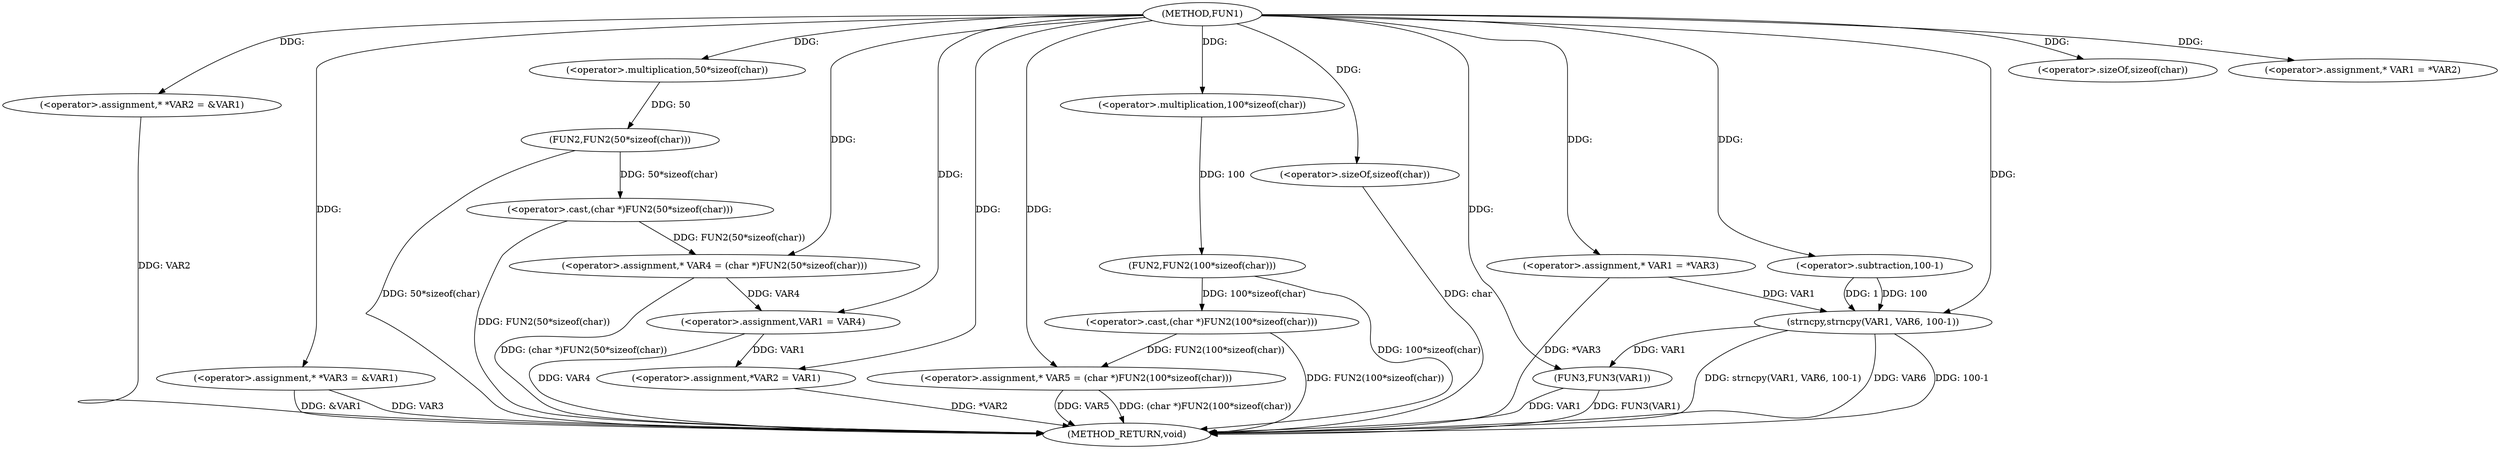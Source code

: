 digraph FUN1 {  
"1000100" [label = "(METHOD,FUN1)" ]
"1000162" [label = "(METHOD_RETURN,void)" ]
"1000104" [label = "(<operator>.assignment,* *VAR2 = &VAR1)" ]
"1000109" [label = "(<operator>.assignment,* *VAR3 = &VAR1)" ]
"1000114" [label = "(<operator>.assignment,* VAR4 = (char *)FUN2(50*sizeof(char)))" ]
"1000116" [label = "(<operator>.cast,(char *)FUN2(50*sizeof(char)))" ]
"1000118" [label = "(FUN2,FUN2(50*sizeof(char)))" ]
"1000119" [label = "(<operator>.multiplication,50*sizeof(char))" ]
"1000121" [label = "(<operator>.sizeOf,sizeof(char))" ]
"1000124" [label = "(<operator>.assignment,* VAR5 = (char *)FUN2(100*sizeof(char)))" ]
"1000126" [label = "(<operator>.cast,(char *)FUN2(100*sizeof(char)))" ]
"1000128" [label = "(FUN2,FUN2(100*sizeof(char)))" ]
"1000129" [label = "(<operator>.multiplication,100*sizeof(char))" ]
"1000131" [label = "(<operator>.sizeOf,sizeof(char))" ]
"1000135" [label = "(<operator>.assignment,* VAR1 = *VAR2)" ]
"1000139" [label = "(<operator>.assignment,VAR1 = VAR4)" ]
"1000142" [label = "(<operator>.assignment,*VAR2 = VAR1)" ]
"1000148" [label = "(<operator>.assignment,* VAR1 = *VAR3)" ]
"1000154" [label = "(strncpy,strncpy(VAR1, VAR6, 100-1))" ]
"1000157" [label = "(<operator>.subtraction,100-1)" ]
"1000160" [label = "(FUN3,FUN3(VAR1))" ]
  "1000124" -> "1000162"  [ label = "DDG: (char *)FUN2(100*sizeof(char))"] 
  "1000124" -> "1000162"  [ label = "DDG: VAR5"] 
  "1000154" -> "1000162"  [ label = "DDG: 100-1"] 
  "1000104" -> "1000162"  [ label = "DDG: VAR2"] 
  "1000128" -> "1000162"  [ label = "DDG: 100*sizeof(char)"] 
  "1000116" -> "1000162"  [ label = "DDG: FUN2(50*sizeof(char))"] 
  "1000154" -> "1000162"  [ label = "DDG: strncpy(VAR1, VAR6, 100-1)"] 
  "1000142" -> "1000162"  [ label = "DDG: *VAR2"] 
  "1000148" -> "1000162"  [ label = "DDG: *VAR3"] 
  "1000118" -> "1000162"  [ label = "DDG: 50*sizeof(char)"] 
  "1000160" -> "1000162"  [ label = "DDG: FUN3(VAR1)"] 
  "1000131" -> "1000162"  [ label = "DDG: char"] 
  "1000139" -> "1000162"  [ label = "DDG: VAR4"] 
  "1000109" -> "1000162"  [ label = "DDG: VAR3"] 
  "1000126" -> "1000162"  [ label = "DDG: FUN2(100*sizeof(char))"] 
  "1000154" -> "1000162"  [ label = "DDG: VAR6"] 
  "1000114" -> "1000162"  [ label = "DDG: (char *)FUN2(50*sizeof(char))"] 
  "1000109" -> "1000162"  [ label = "DDG: &VAR1"] 
  "1000160" -> "1000162"  [ label = "DDG: VAR1"] 
  "1000100" -> "1000104"  [ label = "DDG: "] 
  "1000100" -> "1000109"  [ label = "DDG: "] 
  "1000116" -> "1000114"  [ label = "DDG: FUN2(50*sizeof(char))"] 
  "1000100" -> "1000114"  [ label = "DDG: "] 
  "1000118" -> "1000116"  [ label = "DDG: 50*sizeof(char)"] 
  "1000119" -> "1000118"  [ label = "DDG: 50"] 
  "1000100" -> "1000119"  [ label = "DDG: "] 
  "1000100" -> "1000121"  [ label = "DDG: "] 
  "1000126" -> "1000124"  [ label = "DDG: FUN2(100*sizeof(char))"] 
  "1000100" -> "1000124"  [ label = "DDG: "] 
  "1000128" -> "1000126"  [ label = "DDG: 100*sizeof(char)"] 
  "1000129" -> "1000128"  [ label = "DDG: 100"] 
  "1000100" -> "1000129"  [ label = "DDG: "] 
  "1000100" -> "1000131"  [ label = "DDG: "] 
  "1000100" -> "1000135"  [ label = "DDG: "] 
  "1000114" -> "1000139"  [ label = "DDG: VAR4"] 
  "1000100" -> "1000139"  [ label = "DDG: "] 
  "1000139" -> "1000142"  [ label = "DDG: VAR1"] 
  "1000100" -> "1000142"  [ label = "DDG: "] 
  "1000100" -> "1000148"  [ label = "DDG: "] 
  "1000148" -> "1000154"  [ label = "DDG: VAR1"] 
  "1000100" -> "1000154"  [ label = "DDG: "] 
  "1000157" -> "1000154"  [ label = "DDG: 100"] 
  "1000157" -> "1000154"  [ label = "DDG: 1"] 
  "1000100" -> "1000157"  [ label = "DDG: "] 
  "1000154" -> "1000160"  [ label = "DDG: VAR1"] 
  "1000100" -> "1000160"  [ label = "DDG: "] 
}
